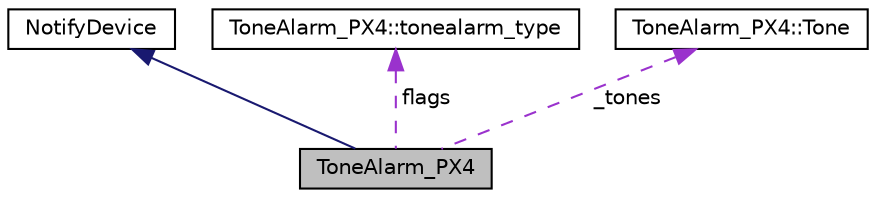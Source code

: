 digraph "ToneAlarm_PX4"
{
 // INTERACTIVE_SVG=YES
  edge [fontname="Helvetica",fontsize="10",labelfontname="Helvetica",labelfontsize="10"];
  node [fontname="Helvetica",fontsize="10",shape=record];
  Node1 [label="ToneAlarm_PX4",height=0.2,width=0.4,color="black", fillcolor="grey75", style="filled" fontcolor="black"];
  Node2 -> Node1 [dir="back",color="midnightblue",fontsize="10",style="solid",fontname="Helvetica"];
  Node2 [label="NotifyDevice",height=0.2,width=0.4,color="black", fillcolor="white", style="filled",URL="$classNotifyDevice.html"];
  Node3 -> Node1 [dir="back",color="darkorchid3",fontsize="10",style="dashed",label=" flags" ,fontname="Helvetica"];
  Node3 [label="ToneAlarm_PX4::tonealarm_type",height=0.2,width=0.4,color="black", fillcolor="white", style="filled",URL="$structToneAlarm__PX4_1_1tonealarm__type.html",tooltip="tonealarm_type - bitmask of states we track "];
  Node4 -> Node1 [dir="back",color="darkorchid3",fontsize="10",style="dashed",label=" _tones" ,fontname="Helvetica"];
  Node4 [label="ToneAlarm_PX4::Tone",height=0.2,width=0.4,color="black", fillcolor="white", style="filled",URL="$structToneAlarm__PX4_1_1Tone.html"];
}
